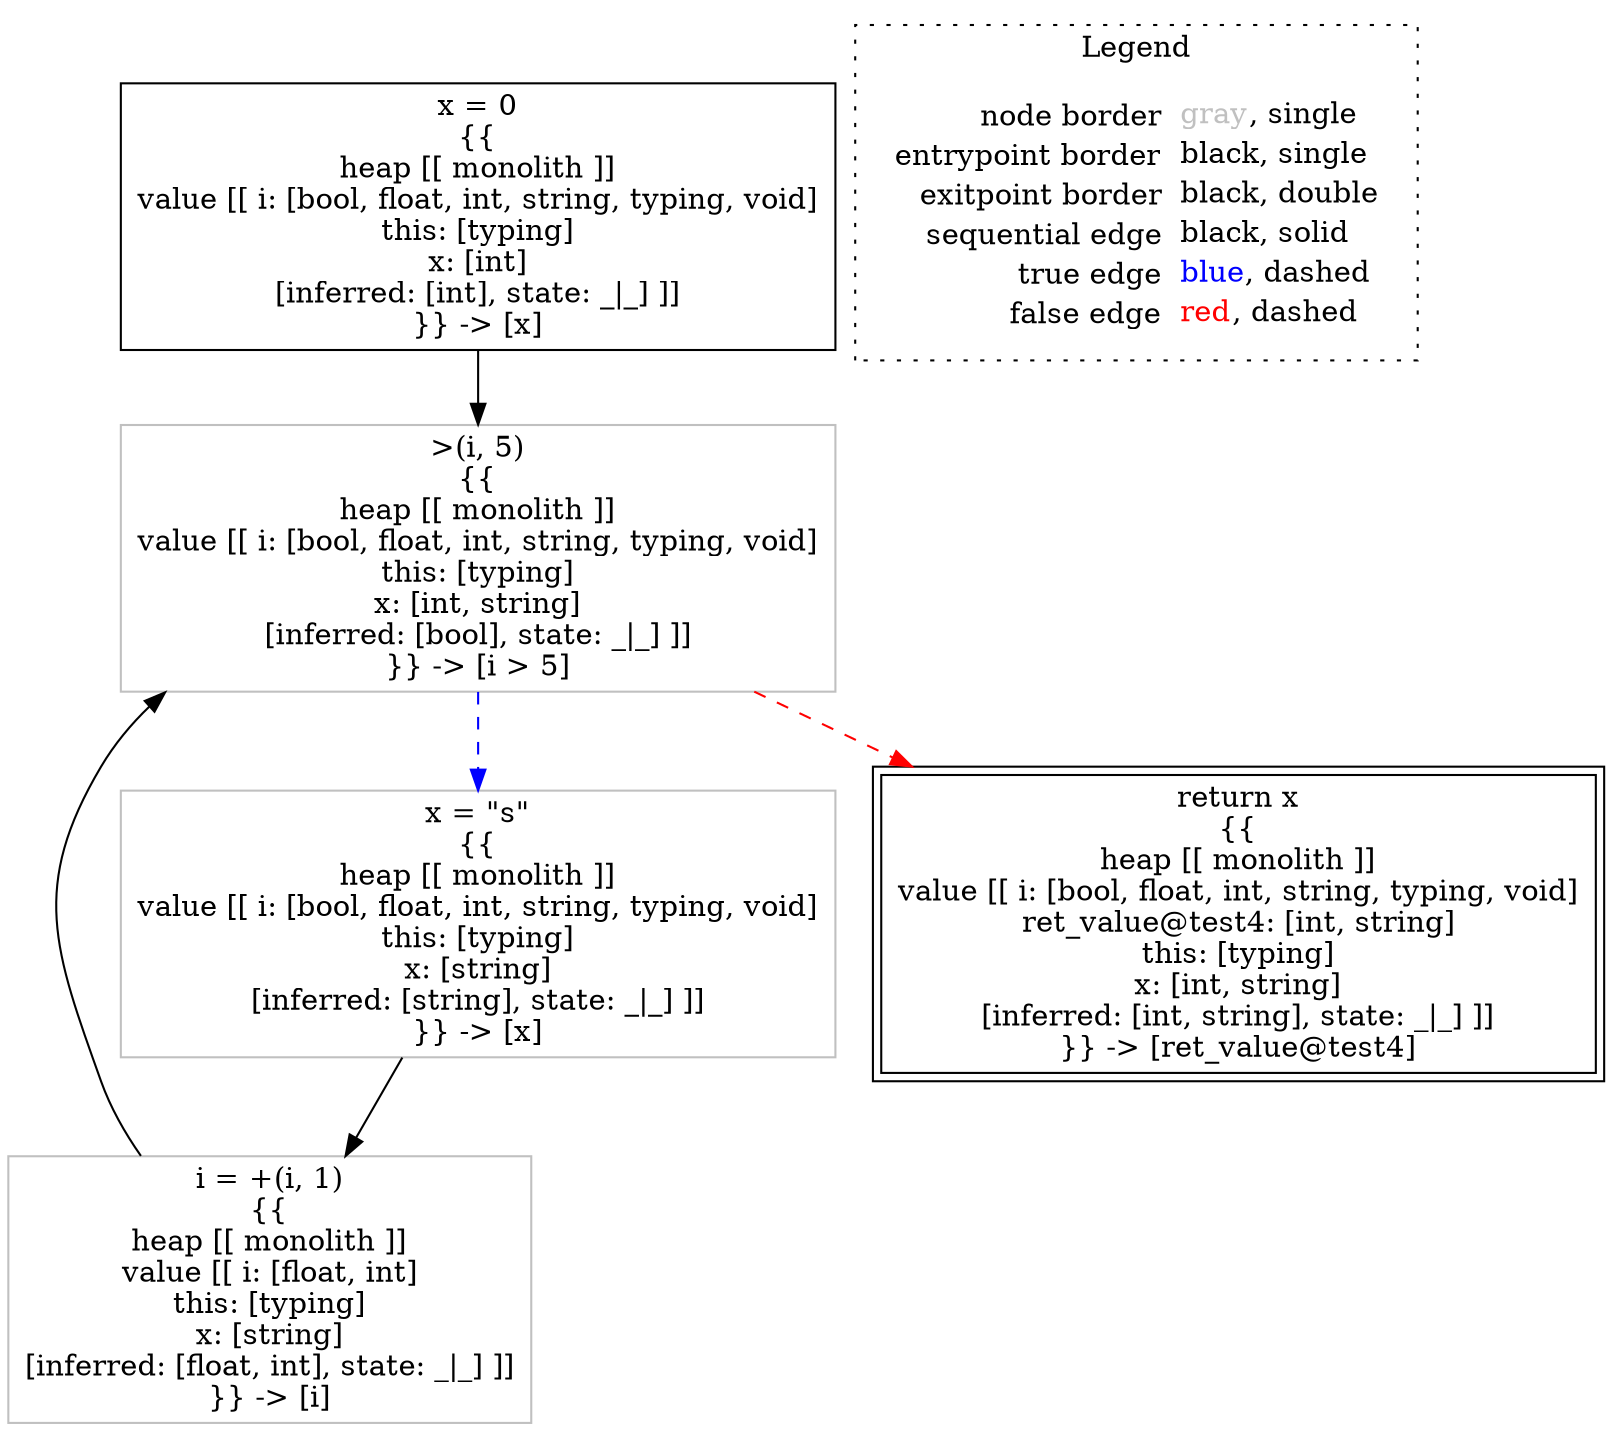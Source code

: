 digraph {
	"node0" [shape="rect",color="black",label=<x = 0<BR/>{{<BR/>heap [[ monolith ]]<BR/>value [[ i: [bool, float, int, string, typing, void]<BR/>this: [typing]<BR/>x: [int]<BR/>[inferred: [int], state: _|_] ]]<BR/>}} -&gt; [x]>];
	"node1" [shape="rect",color="gray",label=<x = &quot;s&quot;<BR/>{{<BR/>heap [[ monolith ]]<BR/>value [[ i: [bool, float, int, string, typing, void]<BR/>this: [typing]<BR/>x: [string]<BR/>[inferred: [string], state: _|_] ]]<BR/>}} -&gt; [x]>];
	"node2" [shape="rect",color="gray",label=<i = +(i, 1)<BR/>{{<BR/>heap [[ monolith ]]<BR/>value [[ i: [float, int]<BR/>this: [typing]<BR/>x: [string]<BR/>[inferred: [float, int], state: _|_] ]]<BR/>}} -&gt; [i]>];
	"node3" [shape="rect",color="black",peripheries="2",label=<return x<BR/>{{<BR/>heap [[ monolith ]]<BR/>value [[ i: [bool, float, int, string, typing, void]<BR/>ret_value@test4: [int, string]<BR/>this: [typing]<BR/>x: [int, string]<BR/>[inferred: [int, string], state: _|_] ]]<BR/>}} -&gt; [ret_value@test4]>];
	"node4" [shape="rect",color="gray",label=<&gt;(i, 5)<BR/>{{<BR/>heap [[ monolith ]]<BR/>value [[ i: [bool, float, int, string, typing, void]<BR/>this: [typing]<BR/>x: [int, string]<BR/>[inferred: [bool], state: _|_] ]]<BR/>}} -&gt; [i &gt; 5]>];
	"node1" -> "node2" [color="black"];
	"node2" -> "node4" [color="black"];
	"node0" -> "node4" [color="black"];
	"node4" -> "node1" [color="blue",style="dashed"];
	"node4" -> "node3" [color="red",style="dashed"];
subgraph cluster_legend {
	label="Legend";
	style=dotted;
	node [shape=plaintext];
	"legend" [label=<<table border="0" cellpadding="2" cellspacing="0" cellborder="0"><tr><td align="right">node border&nbsp;</td><td align="left"><font color="gray">gray</font>, single</td></tr><tr><td align="right">entrypoint border&nbsp;</td><td align="left"><font color="black">black</font>, single</td></tr><tr><td align="right">exitpoint border&nbsp;</td><td align="left"><font color="black">black</font>, double</td></tr><tr><td align="right">sequential edge&nbsp;</td><td align="left"><font color="black">black</font>, solid</td></tr><tr><td align="right">true edge&nbsp;</td><td align="left"><font color="blue">blue</font>, dashed</td></tr><tr><td align="right">false edge&nbsp;</td><td align="left"><font color="red">red</font>, dashed</td></tr></table>>];
}

}
